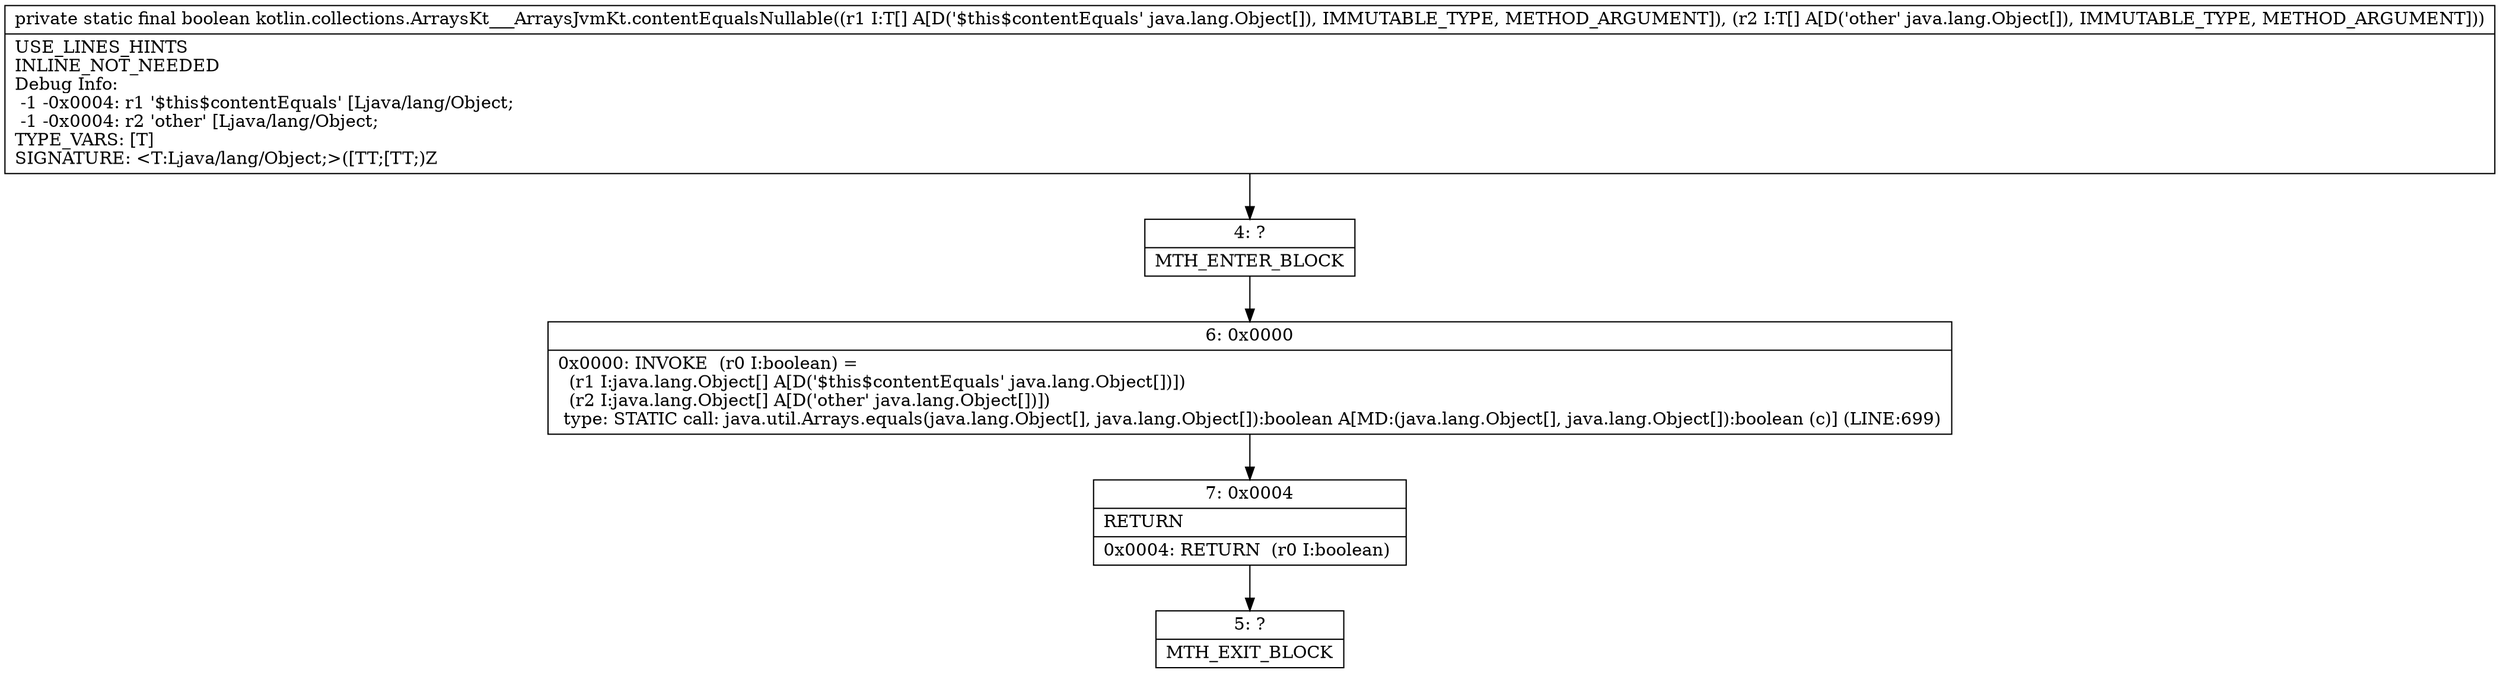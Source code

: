 digraph "CFG forkotlin.collections.ArraysKt___ArraysJvmKt.contentEqualsNullable([Ljava\/lang\/Object;[Ljava\/lang\/Object;)Z" {
Node_4 [shape=record,label="{4\:\ ?|MTH_ENTER_BLOCK\l}"];
Node_6 [shape=record,label="{6\:\ 0x0000|0x0000: INVOKE  (r0 I:boolean) = \l  (r1 I:java.lang.Object[] A[D('$this$contentEquals' java.lang.Object[])])\l  (r2 I:java.lang.Object[] A[D('other' java.lang.Object[])])\l type: STATIC call: java.util.Arrays.equals(java.lang.Object[], java.lang.Object[]):boolean A[MD:(java.lang.Object[], java.lang.Object[]):boolean (c)] (LINE:699)\l}"];
Node_7 [shape=record,label="{7\:\ 0x0004|RETURN\l|0x0004: RETURN  (r0 I:boolean) \l}"];
Node_5 [shape=record,label="{5\:\ ?|MTH_EXIT_BLOCK\l}"];
MethodNode[shape=record,label="{private static final boolean kotlin.collections.ArraysKt___ArraysJvmKt.contentEqualsNullable((r1 I:T[] A[D('$this$contentEquals' java.lang.Object[]), IMMUTABLE_TYPE, METHOD_ARGUMENT]), (r2 I:T[] A[D('other' java.lang.Object[]), IMMUTABLE_TYPE, METHOD_ARGUMENT]))  | USE_LINES_HINTS\lINLINE_NOT_NEEDED\lDebug Info:\l  \-1 \-0x0004: r1 '$this$contentEquals' [Ljava\/lang\/Object;\l  \-1 \-0x0004: r2 'other' [Ljava\/lang\/Object;\lTYPE_VARS: [T]\lSIGNATURE: \<T:Ljava\/lang\/Object;\>([TT;[TT;)Z\l}"];
MethodNode -> Node_4;Node_4 -> Node_6;
Node_6 -> Node_7;
Node_7 -> Node_5;
}

